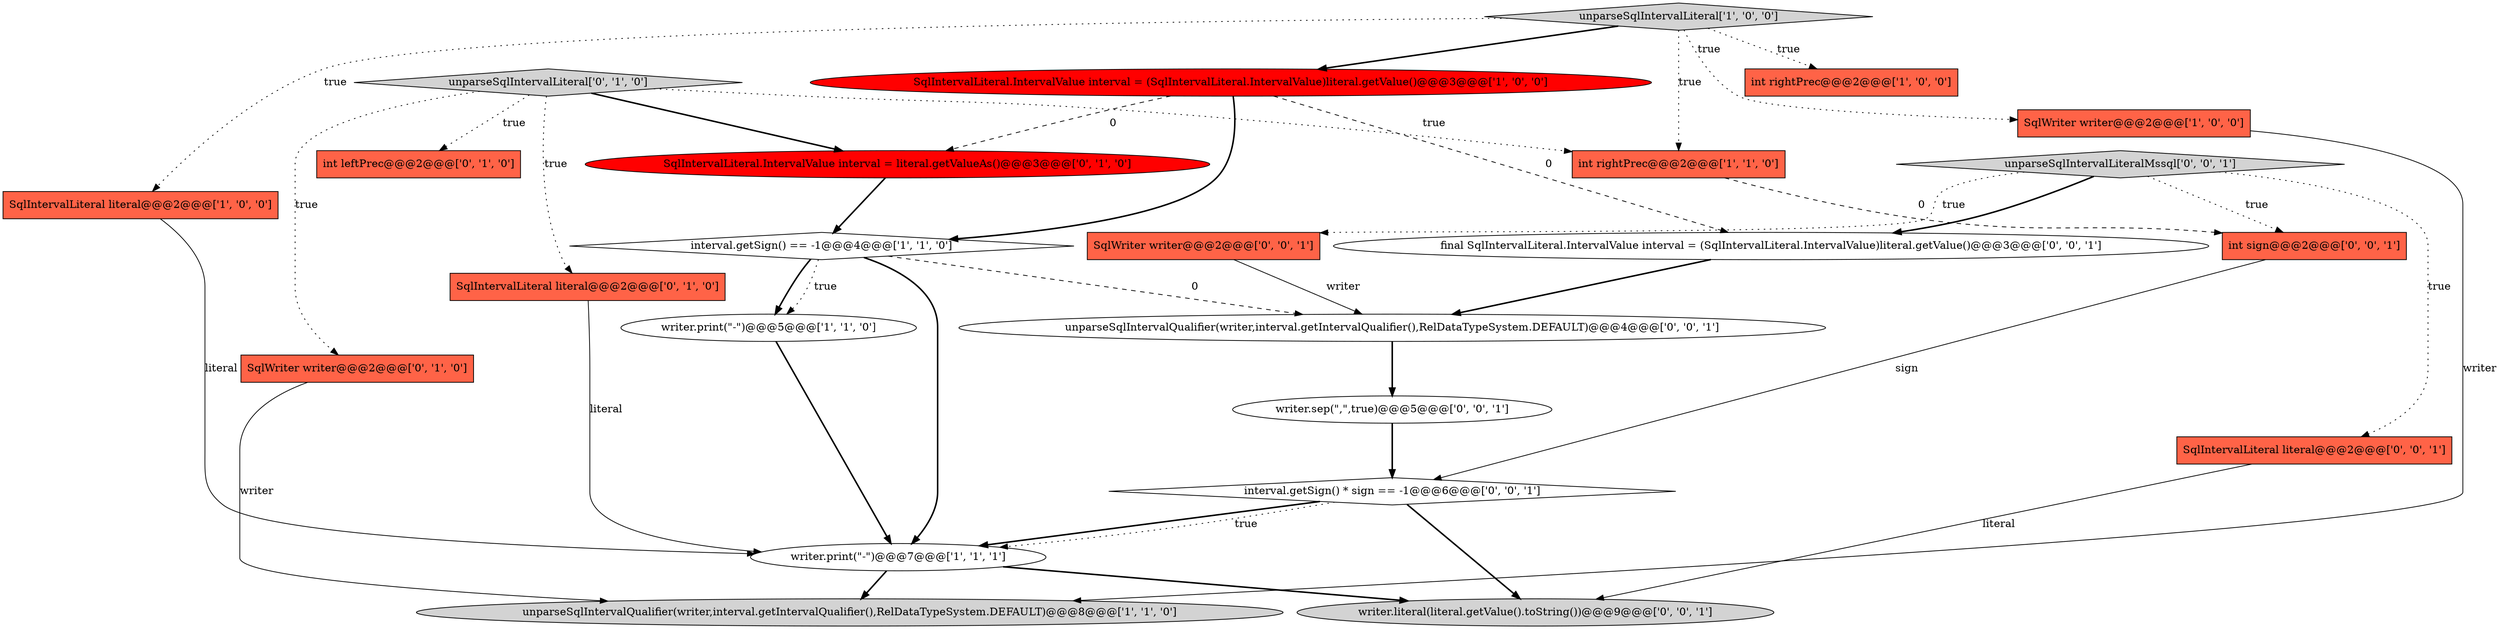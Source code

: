 digraph {
17 [style = filled, label = "int sign@@@2@@@['0', '0', '1']", fillcolor = tomato, shape = box image = "AAA0AAABBB3BBB"];
6 [style = filled, label = "SqlWriter writer@@@2@@@['1', '0', '0']", fillcolor = tomato, shape = box image = "AAA0AAABBB1BBB"];
9 [style = filled, label = "int rightPrec@@@2@@@['1', '1', '0']", fillcolor = tomato, shape = box image = "AAA0AAABBB1BBB"];
18 [style = filled, label = "interval.getSign() * sign == -1@@@6@@@['0', '0', '1']", fillcolor = white, shape = diamond image = "AAA0AAABBB3BBB"];
1 [style = filled, label = "interval.getSign() == -1@@@4@@@['1', '1', '0']", fillcolor = white, shape = diamond image = "AAA0AAABBB1BBB"];
7 [style = filled, label = "unparseSqlIntervalLiteral['1', '0', '0']", fillcolor = lightgray, shape = diamond image = "AAA0AAABBB1BBB"];
22 [style = filled, label = "unparseSqlIntervalLiteralMssql['0', '0', '1']", fillcolor = lightgray, shape = diamond image = "AAA0AAABBB3BBB"];
20 [style = filled, label = "writer.literal(literal.getValue().toString())@@@9@@@['0', '0', '1']", fillcolor = lightgray, shape = ellipse image = "AAA0AAABBB3BBB"];
12 [style = filled, label = "SqlIntervalLiteral literal@@@2@@@['0', '1', '0']", fillcolor = tomato, shape = box image = "AAA0AAABBB2BBB"];
4 [style = filled, label = "SqlIntervalLiteral.IntervalValue interval = (SqlIntervalLiteral.IntervalValue)literal.getValue()@@@3@@@['1', '0', '0']", fillcolor = red, shape = ellipse image = "AAA1AAABBB1BBB"];
16 [style = filled, label = "SqlIntervalLiteral literal@@@2@@@['0', '0', '1']", fillcolor = tomato, shape = box image = "AAA0AAABBB3BBB"];
10 [style = filled, label = "SqlWriter writer@@@2@@@['0', '1', '0']", fillcolor = tomato, shape = box image = "AAA0AAABBB2BBB"];
2 [style = filled, label = "writer.print(\"-\")@@@7@@@['1', '1', '1']", fillcolor = white, shape = ellipse image = "AAA0AAABBB1BBB"];
13 [style = filled, label = "int leftPrec@@@2@@@['0', '1', '0']", fillcolor = tomato, shape = box image = "AAA0AAABBB2BBB"];
0 [style = filled, label = "writer.print(\"-\")@@@5@@@['1', '1', '0']", fillcolor = white, shape = ellipse image = "AAA0AAABBB1BBB"];
11 [style = filled, label = "unparseSqlIntervalLiteral['0', '1', '0']", fillcolor = lightgray, shape = diamond image = "AAA0AAABBB2BBB"];
19 [style = filled, label = "writer.sep(\",\",true)@@@5@@@['0', '0', '1']", fillcolor = white, shape = ellipse image = "AAA0AAABBB3BBB"];
5 [style = filled, label = "unparseSqlIntervalQualifier(writer,interval.getIntervalQualifier(),RelDataTypeSystem.DEFAULT)@@@8@@@['1', '1', '0']", fillcolor = lightgray, shape = ellipse image = "AAA0AAABBB1BBB"];
3 [style = filled, label = "SqlIntervalLiteral literal@@@2@@@['1', '0', '0']", fillcolor = tomato, shape = box image = "AAA0AAABBB1BBB"];
14 [style = filled, label = "SqlIntervalLiteral.IntervalValue interval = literal.getValueAs()@@@3@@@['0', '1', '0']", fillcolor = red, shape = ellipse image = "AAA1AAABBB2BBB"];
8 [style = filled, label = "int rightPrec@@@2@@@['1', '0', '0']", fillcolor = tomato, shape = box image = "AAA0AAABBB1BBB"];
21 [style = filled, label = "final SqlIntervalLiteral.IntervalValue interval = (SqlIntervalLiteral.IntervalValue)literal.getValue()@@@3@@@['0', '0', '1']", fillcolor = white, shape = ellipse image = "AAA0AAABBB3BBB"];
23 [style = filled, label = "unparseSqlIntervalQualifier(writer,interval.getIntervalQualifier(),RelDataTypeSystem.DEFAULT)@@@4@@@['0', '0', '1']", fillcolor = white, shape = ellipse image = "AAA0AAABBB3BBB"];
15 [style = filled, label = "SqlWriter writer@@@2@@@['0', '0', '1']", fillcolor = tomato, shape = box image = "AAA0AAABBB3BBB"];
7->6 [style = dotted, label="true"];
3->2 [style = solid, label="literal"];
19->18 [style = bold, label=""];
2->20 [style = bold, label=""];
11->14 [style = bold, label=""];
6->5 [style = solid, label="writer"];
11->10 [style = dotted, label="true"];
0->2 [style = bold, label=""];
11->12 [style = dotted, label="true"];
22->21 [style = bold, label=""];
11->9 [style = dotted, label="true"];
1->0 [style = bold, label=""];
7->4 [style = bold, label=""];
7->9 [style = dotted, label="true"];
11->13 [style = dotted, label="true"];
18->2 [style = bold, label=""];
4->21 [style = dashed, label="0"];
16->20 [style = solid, label="literal"];
12->2 [style = solid, label="literal"];
14->1 [style = bold, label=""];
18->20 [style = bold, label=""];
10->5 [style = solid, label="writer"];
7->3 [style = dotted, label="true"];
23->19 [style = bold, label=""];
22->16 [style = dotted, label="true"];
9->17 [style = dashed, label="0"];
15->23 [style = solid, label="writer"];
22->17 [style = dotted, label="true"];
17->18 [style = solid, label="sign"];
4->1 [style = bold, label=""];
1->2 [style = bold, label=""];
1->0 [style = dotted, label="true"];
4->14 [style = dashed, label="0"];
7->8 [style = dotted, label="true"];
22->15 [style = dotted, label="true"];
1->23 [style = dashed, label="0"];
18->2 [style = dotted, label="true"];
2->5 [style = bold, label=""];
21->23 [style = bold, label=""];
}
